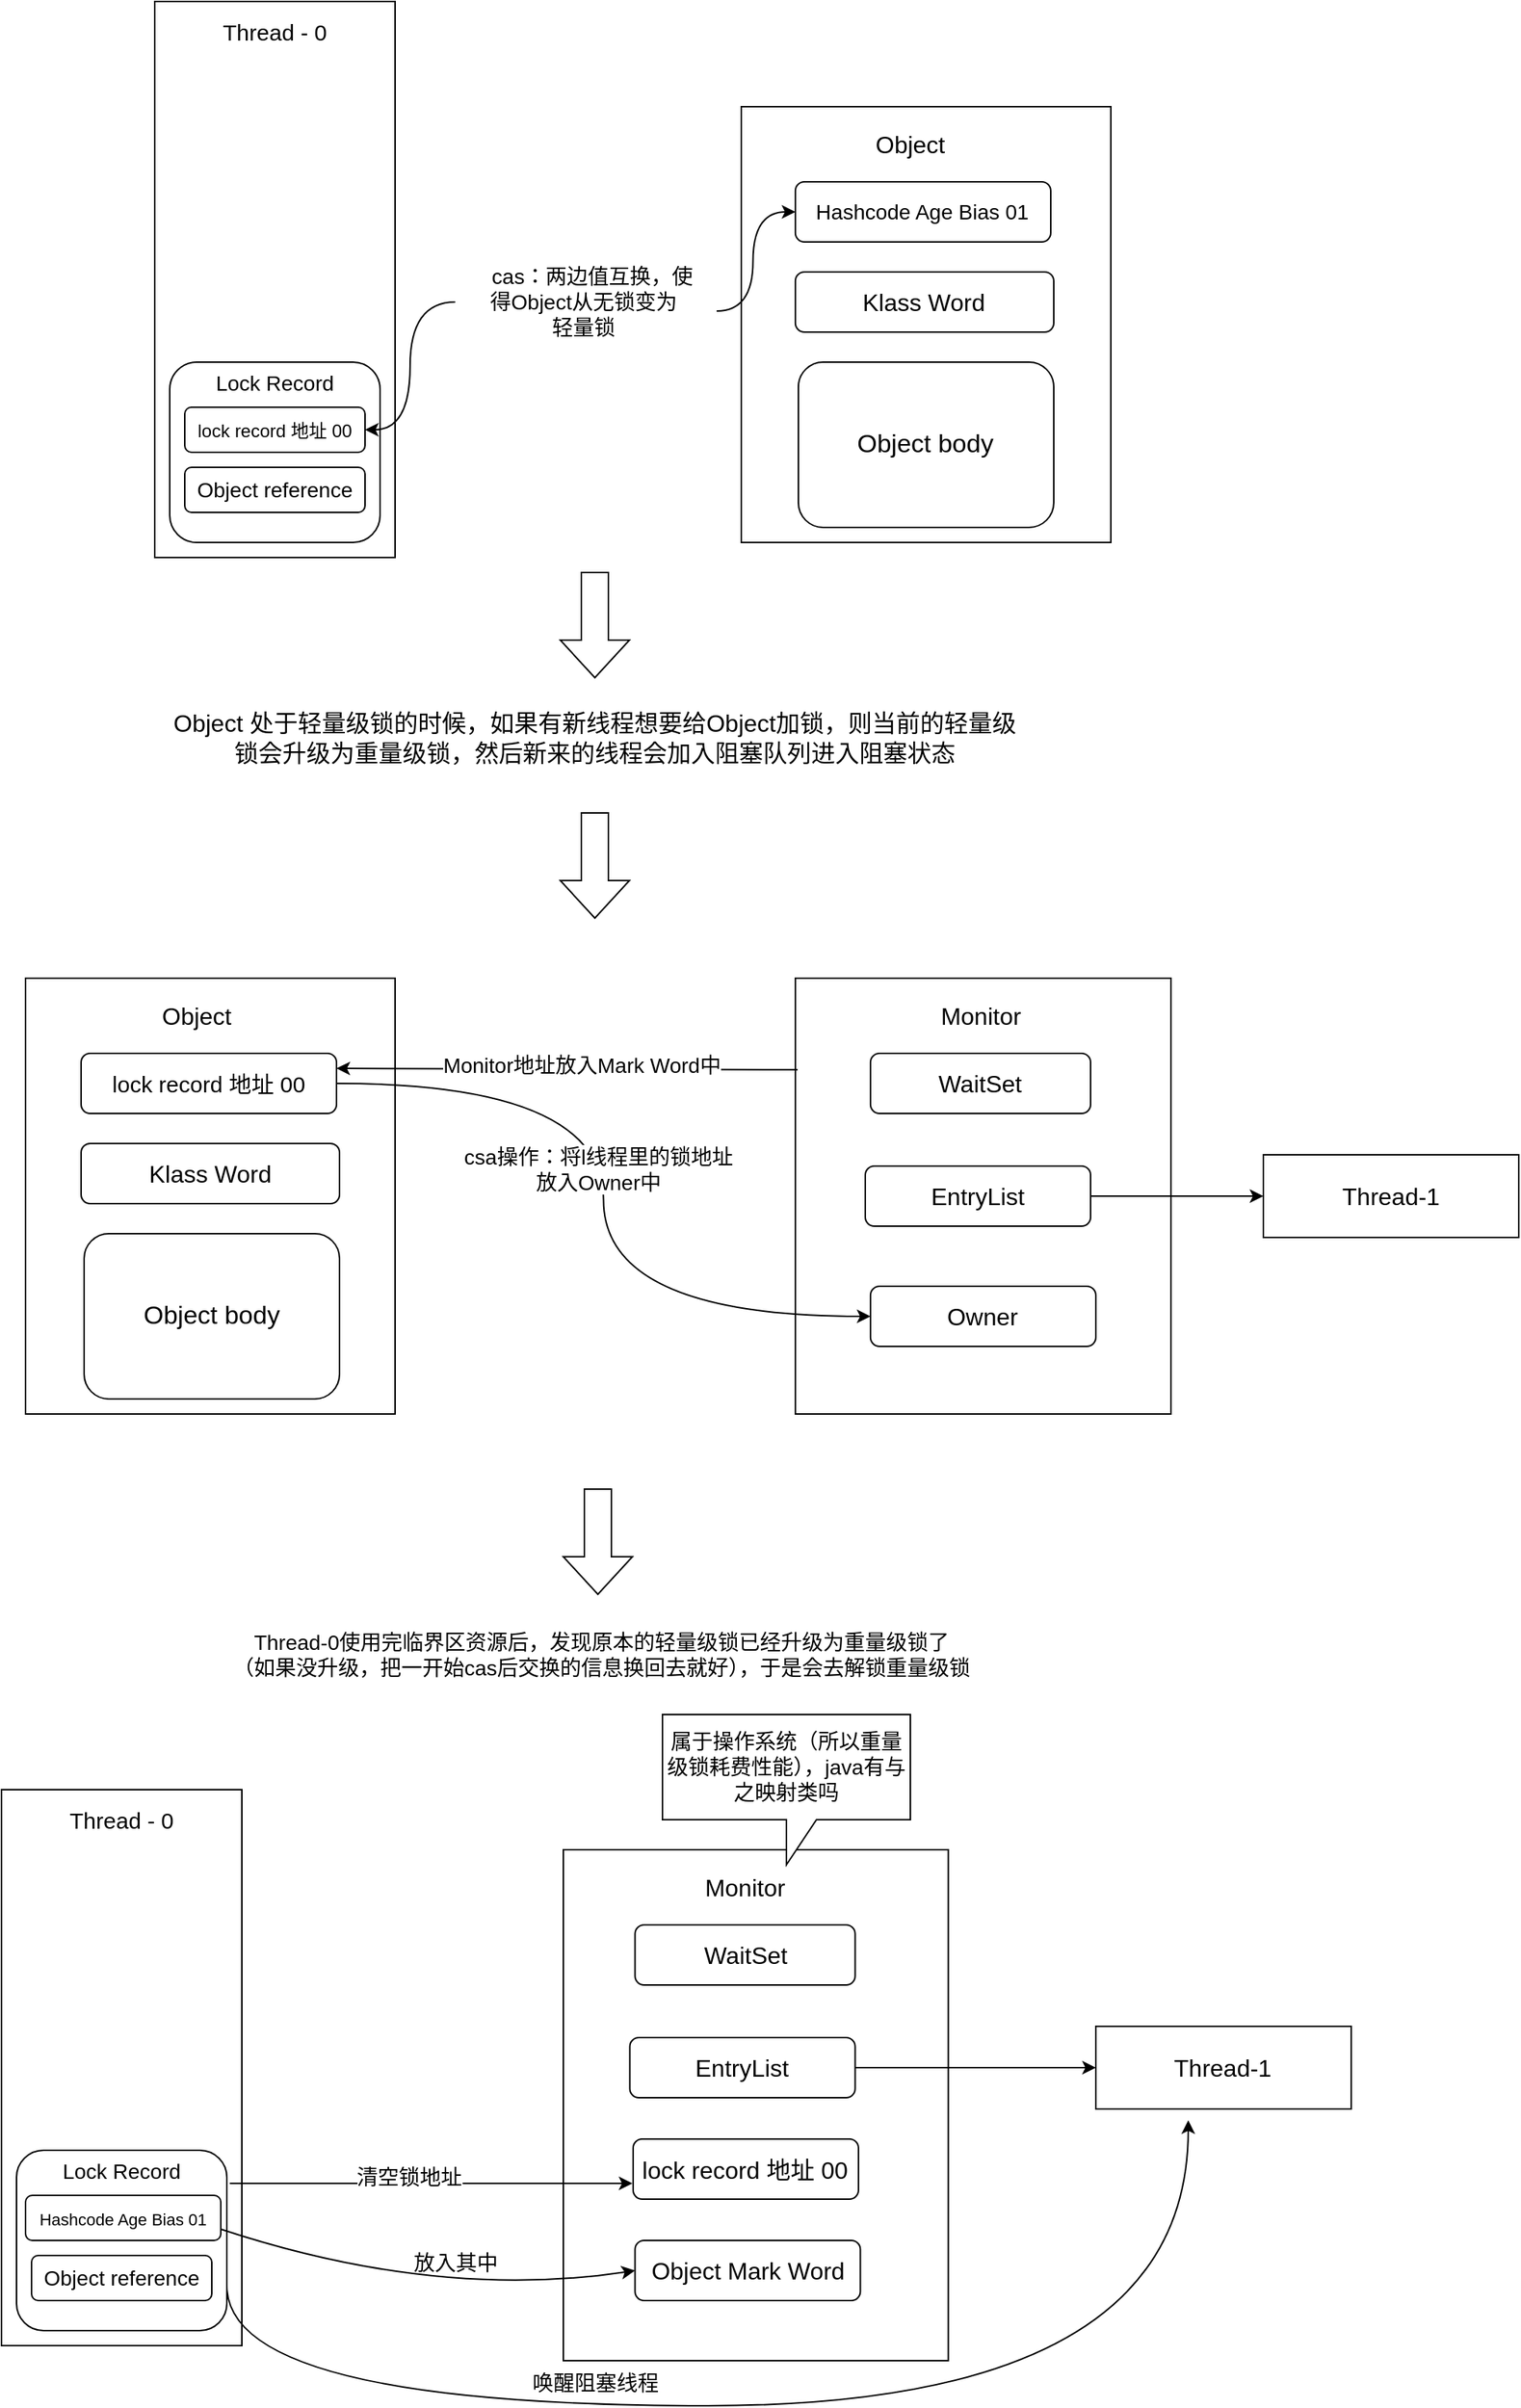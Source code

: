 <mxfile version="20.8.20" type="device"><diagram name="第 1 页" id="unvpCvijEOt__k2X_yT8"><mxGraphModel dx="1434" dy="796" grid="1" gridSize="10" guides="1" tooltips="1" connect="1" arrows="1" fold="1" page="1" pageScale="1" pageWidth="1200" pageHeight="1920" math="0" shadow="0"><root><mxCell id="0"/><mxCell id="1" parent="0"/><mxCell id="G99Qf3e9Ze9QttsVucHp-1" value="" style="rounded=0;whiteSpace=wrap;html=1;" parent="1" vertex="1"><mxGeometry x="282" y="30" width="160" height="370" as="geometry"/></mxCell><mxCell id="G99Qf3e9Ze9QttsVucHp-2" value="" style="rounded=0;whiteSpace=wrap;html=1;" parent="1" vertex="1"><mxGeometry x="672.47" y="100" width="246" height="290" as="geometry"/></mxCell><mxCell id="G99Qf3e9Ze9QttsVucHp-3" value="Object" style="text;html=1;strokeColor=none;fillColor=none;align=center;verticalAlign=middle;whiteSpace=wrap;rounded=0;fontSize=16;" parent="1" vertex="1"><mxGeometry x="750.47" y="110" width="70" height="30" as="geometry"/></mxCell><mxCell id="G99Qf3e9Ze9QttsVucHp-5" value="&lt;font style=&quot;font-size: 14px;&quot;&gt;Hashcode Age Bias 01&lt;/font&gt;" style="rounded=1;whiteSpace=wrap;html=1;" parent="1" vertex="1"><mxGeometry x="708.47" y="150" width="170" height="40" as="geometry"/></mxCell><mxCell id="G99Qf3e9Ze9QttsVucHp-6" value="&lt;font style=&quot;font-size: 16px;&quot;&gt;Klass Word&lt;/font&gt;" style="rounded=1;whiteSpace=wrap;html=1;" parent="1" vertex="1"><mxGeometry x="708.47" y="210" width="172" height="40" as="geometry"/></mxCell><mxCell id="G99Qf3e9Ze9QttsVucHp-7" value="&lt;font style=&quot;font-size: 17px;&quot;&gt;Object body&lt;/font&gt;" style="rounded=1;whiteSpace=wrap;html=1;" parent="1" vertex="1"><mxGeometry x="710.47" y="270" width="170" height="110" as="geometry"/></mxCell><mxCell id="G99Qf3e9Ze9QttsVucHp-8" value="Thread - 0" style="text;html=1;strokeColor=none;fillColor=none;align=center;verticalAlign=middle;whiteSpace=wrap;rounded=0;fontSize=15;" parent="1" vertex="1"><mxGeometry x="317" y="40" width="90" height="20" as="geometry"/></mxCell><mxCell id="G99Qf3e9Ze9QttsVucHp-9" value="" style="rounded=1;whiteSpace=wrap;html=1;fontSize=16;" parent="1" vertex="1"><mxGeometry x="292" y="270" width="140" height="120" as="geometry"/></mxCell><mxCell id="G99Qf3e9Ze9QttsVucHp-10" value="&lt;font style=&quot;font-size: 14px;&quot;&gt;Lock Record&lt;/font&gt;" style="text;html=1;strokeColor=none;fillColor=none;align=center;verticalAlign=middle;whiteSpace=wrap;rounded=0;fontSize=16;" parent="1" vertex="1"><mxGeometry x="312" y="270" width="100" height="25" as="geometry"/></mxCell><mxCell id="G99Qf3e9Ze9QttsVucHp-11" value="&lt;font style=&quot;font-size: 12px;&quot;&gt;lock record 地址 00&lt;/font&gt;" style="rounded=1;whiteSpace=wrap;html=1;fontSize=14;" parent="1" vertex="1"><mxGeometry x="302" y="300" width="120" height="30" as="geometry"/></mxCell><mxCell id="G99Qf3e9Ze9QttsVucHp-12" value="Object reference" style="rounded=1;whiteSpace=wrap;html=1;fontSize=14;" parent="1" vertex="1"><mxGeometry x="302" y="340" width="120" height="30" as="geometry"/></mxCell><mxCell id="G99Qf3e9Ze9QttsVucHp-13" value="" style="endArrow=classic;startArrow=none;html=1;rounded=0;fontSize=14;exitX=1.024;exitY=0.6;exitDx=0;exitDy=0;entryX=0;entryY=0.5;entryDx=0;entryDy=0;exitPerimeter=0;edgeStyle=orthogonalEdgeStyle;curved=1;" parent="1" source="G99Qf3e9Ze9QttsVucHp-14" target="G99Qf3e9Ze9QttsVucHp-5" edge="1"><mxGeometry width="50" height="50" relative="1" as="geometry"><mxPoint x="662.0" y="239" as="sourcePoint"/><mxPoint x="700.47" y="170" as="targetPoint"/></mxGeometry></mxCell><mxCell id="G99Qf3e9Ze9QttsVucHp-15" value="" style="endArrow=none;startArrow=classic;html=1;rounded=0;fontSize=14;exitX=1;exitY=0.5;exitDx=0;exitDy=0;entryX=0;entryY=0.5;entryDx=0;entryDy=0;edgeStyle=orthogonalEdgeStyle;curved=1;" parent="1" source="G99Qf3e9Ze9QttsVucHp-11" target="G99Qf3e9Ze9QttsVucHp-14" edge="1"><mxGeometry width="50" height="50" relative="1" as="geometry"><mxPoint x="422" y="315" as="sourcePoint"/><mxPoint x="590" y="160" as="targetPoint"/></mxGeometry></mxCell><mxCell id="G99Qf3e9Ze9QttsVucHp-14" value="&amp;nbsp; &amp;nbsp;cas：两边值互换，使&lt;br&gt;得Object从无锁变为&lt;br&gt;轻量锁" style="text;html=1;align=center;verticalAlign=middle;resizable=0;points=[];autosize=1;strokeColor=none;fillColor=none;fontSize=14;" parent="1" vertex="1"><mxGeometry x="482" y="200" width="170" height="60" as="geometry"/></mxCell><mxCell id="G99Qf3e9Ze9QttsVucHp-16" value="Object 处于轻量级锁的时候，如果有新线程想要给Object加锁，则当前的轻量级&lt;br&gt;锁会升级为重量级锁，然后新来的线程会加入阻塞队列进入阻塞状态" style="text;html=1;strokeColor=none;fillColor=none;align=center;verticalAlign=middle;whiteSpace=wrap;rounded=0;fontSize=16;" parent="1" vertex="1"><mxGeometry x="210" y="500" width="730" height="40" as="geometry"/></mxCell><mxCell id="G99Qf3e9Ze9QttsVucHp-17" value="" style="shape=singleArrow;direction=south;whiteSpace=wrap;html=1;fontSize=16;arrowWidth=0.391;arrowSize=0.357;" parent="1" vertex="1"><mxGeometry x="552" y="410" width="46" height="70" as="geometry"/></mxCell><mxCell id="G99Qf3e9Ze9QttsVucHp-18" value="" style="shape=singleArrow;direction=south;whiteSpace=wrap;html=1;fontSize=16;arrowWidth=0.391;arrowSize=0.357;" parent="1" vertex="1"><mxGeometry x="552" y="570" width="46" height="70" as="geometry"/></mxCell><mxCell id="G99Qf3e9Ze9QttsVucHp-25" value="" style="rounded=0;whiteSpace=wrap;html=1;" parent="1" vertex="1"><mxGeometry x="196" y="680" width="246" height="290" as="geometry"/></mxCell><mxCell id="G99Qf3e9Ze9QttsVucHp-26" value="Object" style="text;html=1;strokeColor=none;fillColor=none;align=center;verticalAlign=middle;whiteSpace=wrap;rounded=0;fontSize=16;" parent="1" vertex="1"><mxGeometry x="275" y="690" width="70" height="30" as="geometry"/></mxCell><mxCell id="8pF-1M9dU71pzxnCI4lK-6" style="edgeStyle=orthogonalEdgeStyle;curved=1;rounded=0;orthogonalLoop=1;jettySize=auto;html=1;exitX=1;exitY=0.5;exitDx=0;exitDy=0;" edge="1" parent="1" source="G99Qf3e9Ze9QttsVucHp-27"><mxGeometry relative="1" as="geometry"><mxPoint x="403" y="750" as="targetPoint"/></mxGeometry></mxCell><mxCell id="G99Qf3e9Ze9QttsVucHp-27" value="&lt;font style=&quot;font-size: 15px;&quot;&gt;lock record 地址 00&lt;/font&gt;" style="rounded=1;whiteSpace=wrap;html=1;" parent="1" vertex="1"><mxGeometry x="233" y="730" width="170" height="40" as="geometry"/></mxCell><mxCell id="G99Qf3e9Ze9QttsVucHp-28" value="&lt;font style=&quot;font-size: 16px;&quot;&gt;Klass Word&lt;/font&gt;" style="rounded=1;whiteSpace=wrap;html=1;" parent="1" vertex="1"><mxGeometry x="233" y="790" width="172" height="40" as="geometry"/></mxCell><mxCell id="G99Qf3e9Ze9QttsVucHp-29" value="&lt;font style=&quot;font-size: 17px;&quot;&gt;Object body&lt;/font&gt;" style="rounded=1;whiteSpace=wrap;html=1;" parent="1" vertex="1"><mxGeometry x="235" y="850" width="170" height="110" as="geometry"/></mxCell><mxCell id="G99Qf3e9Ze9QttsVucHp-30" value="" style="rounded=0;whiteSpace=wrap;html=1;fontSize=15;" parent="1" vertex="1"><mxGeometry x="708.47" y="680" width="250" height="290" as="geometry"/></mxCell><mxCell id="G99Qf3e9Ze9QttsVucHp-31" value="&lt;font style=&quot;font-size: 16px;&quot;&gt;Monitor&lt;/font&gt;" style="text;html=1;strokeColor=none;fillColor=none;align=center;verticalAlign=middle;whiteSpace=wrap;rounded=0;fontSize=15;" parent="1" vertex="1"><mxGeometry x="801.73" y="690" width="60" height="30" as="geometry"/></mxCell><mxCell id="G99Qf3e9Ze9QttsVucHp-32" value="WaitSet" style="rounded=1;whiteSpace=wrap;html=1;fontSize=16;" parent="1" vertex="1"><mxGeometry x="758.47" y="730" width="146.53" height="40" as="geometry"/></mxCell><mxCell id="G99Qf3e9Ze9QttsVucHp-33" value="EntryList" style="rounded=1;whiteSpace=wrap;html=1;fontSize=16;" parent="1" vertex="1"><mxGeometry x="755" y="805" width="150" height="40" as="geometry"/></mxCell><mxCell id="G99Qf3e9Ze9QttsVucHp-34" value="Owner" style="rounded=1;whiteSpace=wrap;html=1;fontSize=16;" parent="1" vertex="1"><mxGeometry x="758.47" y="885" width="150" height="40" as="geometry"/></mxCell><mxCell id="G99Qf3e9Ze9QttsVucHp-37" value="" style="endArrow=classic;html=1;rounded=0;fontSize=16;curved=1;exitX=1;exitY=0.5;exitDx=0;exitDy=0;entryX=0;entryY=0.5;entryDx=0;entryDy=0;" parent="1" source="G99Qf3e9Ze9QttsVucHp-33" target="G99Qf3e9Ze9QttsVucHp-38" edge="1"><mxGeometry width="50" height="50" relative="1" as="geometry"><mxPoint x="950" y="840" as="sourcePoint"/><mxPoint x="1000" y="820" as="targetPoint"/></mxGeometry></mxCell><mxCell id="G99Qf3e9Ze9QttsVucHp-38" value="Thread-1" style="rounded=0;whiteSpace=wrap;html=1;fontSize=16;" parent="1" vertex="1"><mxGeometry x="1020" y="797.5" width="170" height="55" as="geometry"/></mxCell><mxCell id="8pF-1M9dU71pzxnCI4lK-5" value="" style="endArrow=classic;html=1;rounded=0;entryX=0;entryY=0.5;entryDx=0;entryDy=0;edgeStyle=orthogonalEdgeStyle;curved=1;exitX=1;exitY=0.5;exitDx=0;exitDy=0;" edge="1" parent="1" source="G99Qf3e9Ze9QttsVucHp-27" target="G99Qf3e9Ze9QttsVucHp-34"><mxGeometry width="50" height="50" relative="1" as="geometry"><mxPoint x="410" y="750" as="sourcePoint"/><mxPoint x="450" y="700" as="targetPoint"/></mxGeometry></mxCell><mxCell id="8pF-1M9dU71pzxnCI4lK-7" value="&lt;font style=&quot;font-size: 14px;&quot;&gt;csa操作：将l线程里的锁地址&lt;br&gt;放入Owner中&lt;/font&gt;" style="edgeLabel;html=1;align=center;verticalAlign=middle;resizable=0;points=[];" vertex="1" connectable="0" parent="8pF-1M9dU71pzxnCI4lK-5"><mxGeometry x="-0.084" y="-4" relative="1" as="geometry"><mxPoint as="offset"/></mxGeometry></mxCell><mxCell id="8pF-1M9dU71pzxnCI4lK-8" value="" style="endArrow=classic;html=1;rounded=0;fontSize=14;curved=1;entryX=1;entryY=0.25;entryDx=0;entryDy=0;edgeStyle=orthogonalEdgeStyle;exitX=0.006;exitY=0.21;exitDx=0;exitDy=0;exitPerimeter=0;" edge="1" parent="1" source="G99Qf3e9Ze9QttsVucHp-30" target="G99Qf3e9Ze9QttsVucHp-27"><mxGeometry width="50" height="50" relative="1" as="geometry"><mxPoint x="700" y="740" as="sourcePoint"/><mxPoint x="640" y="660" as="targetPoint"/></mxGeometry></mxCell><mxCell id="8pF-1M9dU71pzxnCI4lK-9" value="Monitor地址放入Mark Word中" style="edgeLabel;html=1;align=center;verticalAlign=middle;resizable=0;points=[];fontSize=14;" vertex="1" connectable="0" parent="8pF-1M9dU71pzxnCI4lK-8"><mxGeometry x="0.094" y="-2" relative="1" as="geometry"><mxPoint x="23" as="offset"/></mxGeometry></mxCell><mxCell id="8pF-1M9dU71pzxnCI4lK-10" value="" style="shape=singleArrow;direction=south;whiteSpace=wrap;html=1;fontSize=16;arrowWidth=0.391;arrowSize=0.357;" vertex="1" parent="1"><mxGeometry x="554" y="1020" width="46" height="70" as="geometry"/></mxCell><mxCell id="8pF-1M9dU71pzxnCI4lK-11" value="Thread-0使用完临界区资源后，发现原本的轻量级锁已经升级为重量级锁了&lt;br&gt;（如果没升级，把一开始cas后交换的信息换回去就好），于是会去解锁重量级锁" style="text;html=1;strokeColor=none;fillColor=none;align=center;verticalAlign=middle;whiteSpace=wrap;rounded=0;fontSize=14;" vertex="1" parent="1"><mxGeometry x="233" y="1090" width="693" height="80" as="geometry"/></mxCell><mxCell id="8pF-1M9dU71pzxnCI4lK-12" value="" style="rounded=0;whiteSpace=wrap;html=1;" vertex="1" parent="1"><mxGeometry x="180" y="1220" width="160" height="370" as="geometry"/></mxCell><mxCell id="8pF-1M9dU71pzxnCI4lK-13" value="Thread - 0" style="text;html=1;strokeColor=none;fillColor=none;align=center;verticalAlign=middle;whiteSpace=wrap;rounded=0;fontSize=15;" vertex="1" parent="1"><mxGeometry x="215" y="1230" width="90" height="20" as="geometry"/></mxCell><mxCell id="8pF-1M9dU71pzxnCI4lK-37" style="edgeStyle=orthogonalEdgeStyle;curved=1;rounded=0;orthogonalLoop=1;jettySize=auto;html=1;exitX=1;exitY=0.75;exitDx=0;exitDy=0;fontSize=14;" edge="1" parent="1" source="8pF-1M9dU71pzxnCI4lK-14"><mxGeometry relative="1" as="geometry"><mxPoint x="970" y="1440" as="targetPoint"/><Array as="points"><mxPoint x="330" y="1630"/><mxPoint x="970" y="1630"/></Array></mxGeometry></mxCell><mxCell id="8pF-1M9dU71pzxnCI4lK-14" value="" style="rounded=1;whiteSpace=wrap;html=1;fontSize=16;" vertex="1" parent="1"><mxGeometry x="190" y="1460" width="140" height="120" as="geometry"/></mxCell><mxCell id="8pF-1M9dU71pzxnCI4lK-15" value="&lt;font style=&quot;font-size: 14px;&quot;&gt;Lock Record&lt;/font&gt;" style="text;html=1;strokeColor=none;fillColor=none;align=center;verticalAlign=middle;whiteSpace=wrap;rounded=0;fontSize=16;" vertex="1" parent="1"><mxGeometry x="210" y="1460" width="100" height="25" as="geometry"/></mxCell><mxCell id="8pF-1M9dU71pzxnCI4lK-16" value="&lt;font style=&quot;font-size: 11px;&quot;&gt;Hashcode Age Bias 01&lt;/font&gt;" style="rounded=1;whiteSpace=wrap;html=1;fontSize=14;" vertex="1" parent="1"><mxGeometry x="196" y="1490" width="130" height="30" as="geometry"/></mxCell><mxCell id="8pF-1M9dU71pzxnCI4lK-17" value="Object reference" style="rounded=1;whiteSpace=wrap;html=1;fontSize=14;" vertex="1" parent="1"><mxGeometry x="200" y="1530" width="120" height="30" as="geometry"/></mxCell><mxCell id="8pF-1M9dU71pzxnCI4lK-19" value="" style="rounded=0;whiteSpace=wrap;html=1;fontSize=15;" vertex="1" parent="1"><mxGeometry x="554" y="1260" width="256.27" height="340" as="geometry"/></mxCell><mxCell id="8pF-1M9dU71pzxnCI4lK-20" value="&lt;font style=&quot;font-size: 16px;&quot;&gt;Monitor&lt;/font&gt;" style="text;html=1;strokeColor=none;fillColor=none;align=center;verticalAlign=middle;whiteSpace=wrap;rounded=0;fontSize=15;" vertex="1" parent="1"><mxGeometry x="644.99" y="1270" width="60" height="30" as="geometry"/></mxCell><mxCell id="8pF-1M9dU71pzxnCI4lK-21" value="WaitSet" style="rounded=1;whiteSpace=wrap;html=1;fontSize=16;" vertex="1" parent="1"><mxGeometry x="601.73" y="1310" width="146.53" height="40" as="geometry"/></mxCell><mxCell id="8pF-1M9dU71pzxnCI4lK-36" style="edgeStyle=orthogonalEdgeStyle;curved=1;rounded=0;orthogonalLoop=1;jettySize=auto;html=1;exitX=1;exitY=0.5;exitDx=0;exitDy=0;entryX=0;entryY=0.5;entryDx=0;entryDy=0;fontSize=14;" edge="1" parent="1" source="8pF-1M9dU71pzxnCI4lK-22" target="8pF-1M9dU71pzxnCI4lK-24"><mxGeometry relative="1" as="geometry"/></mxCell><mxCell id="8pF-1M9dU71pzxnCI4lK-22" value="EntryList" style="rounded=1;whiteSpace=wrap;html=1;fontSize=16;" vertex="1" parent="1"><mxGeometry x="598.26" y="1385" width="150" height="40" as="geometry"/></mxCell><mxCell id="8pF-1M9dU71pzxnCI4lK-23" value="lock record 地址 00" style="rounded=1;whiteSpace=wrap;html=1;fontSize=16;" vertex="1" parent="1"><mxGeometry x="600.47" y="1452.5" width="150" height="40" as="geometry"/></mxCell><mxCell id="8pF-1M9dU71pzxnCI4lK-24" value="Thread-1" style="rounded=0;whiteSpace=wrap;html=1;fontSize=16;" vertex="1" parent="1"><mxGeometry x="908.47" y="1377.5" width="170" height="55" as="geometry"/></mxCell><mxCell id="8pF-1M9dU71pzxnCI4lK-25" value="&lt;font style=&quot;font-size: 14px;&quot;&gt;属于操作系统（所以重量级锁耗费性能），java有与之映射类吗&lt;/font&gt;" style="shape=callout;whiteSpace=wrap;html=1;perimeter=calloutPerimeter;fontSize=11;" vertex="1" parent="1"><mxGeometry x="620" y="1170" width="165.01" height="100" as="geometry"/></mxCell><mxCell id="8pF-1M9dU71pzxnCI4lK-29" value="Object Mark Word" style="rounded=1;whiteSpace=wrap;html=1;fontSize=16;" vertex="1" parent="1"><mxGeometry x="601.73" y="1520" width="150" height="40" as="geometry"/></mxCell><mxCell id="8pF-1M9dU71pzxnCI4lK-34" value="" style="endArrow=classic;html=1;rounded=0;fontSize=14;curved=1;exitX=1.014;exitY=0.183;exitDx=0;exitDy=0;exitPerimeter=0;edgeStyle=orthogonalEdgeStyle;" edge="1" parent="1" source="8pF-1M9dU71pzxnCI4lK-14"><mxGeometry width="50" height="50" relative="1" as="geometry"><mxPoint x="330" y="1490" as="sourcePoint"/><mxPoint x="600" y="1482" as="targetPoint"/></mxGeometry></mxCell><mxCell id="8pF-1M9dU71pzxnCI4lK-35" value="清空锁地址" style="edgeLabel;html=1;align=center;verticalAlign=middle;resizable=0;points=[];fontSize=14;" vertex="1" connectable="0" parent="8pF-1M9dU71pzxnCI4lK-34"><mxGeometry x="-0.112" y="4" relative="1" as="geometry"><mxPoint as="offset"/></mxGeometry></mxCell><mxCell id="8pF-1M9dU71pzxnCI4lK-41" value="" style="endArrow=classic;html=1;rounded=0;fontSize=14;curved=1;exitX=1;exitY=0.75;exitDx=0;exitDy=0;entryX=0;entryY=0.5;entryDx=0;entryDy=0;" edge="1" parent="1" source="8pF-1M9dU71pzxnCI4lK-16" target="8pF-1M9dU71pzxnCI4lK-29"><mxGeometry width="50" height="50" relative="1" as="geometry"><mxPoint x="400" y="1570" as="sourcePoint"/><mxPoint x="450" y="1520" as="targetPoint"/><Array as="points"><mxPoint x="470" y="1560"/></Array></mxGeometry></mxCell><mxCell id="8pF-1M9dU71pzxnCI4lK-42" value="放入其中" style="text;html=1;align=center;verticalAlign=middle;resizable=0;points=[];autosize=1;strokeColor=none;fillColor=none;fontSize=14;" vertex="1" parent="1"><mxGeometry x="442" y="1520" width="80" height="30" as="geometry"/></mxCell><mxCell id="8pF-1M9dU71pzxnCI4lK-43" value="唤醒阻塞线程" style="text;html=1;align=center;verticalAlign=middle;resizable=0;points=[];autosize=1;strokeColor=none;fillColor=none;fontSize=14;" vertex="1" parent="1"><mxGeometry x="520" y="1600" width="110" height="30" as="geometry"/></mxCell></root></mxGraphModel></diagram></mxfile>
